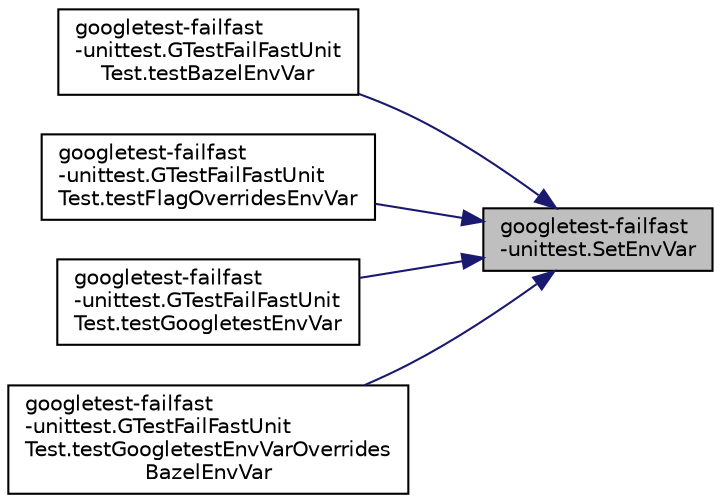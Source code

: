 digraph "googletest-failfast-unittest.SetEnvVar"
{
 // LATEX_PDF_SIZE
  bgcolor="transparent";
  edge [fontname="Helvetica",fontsize="10",labelfontname="Helvetica",labelfontsize="10"];
  node [fontname="Helvetica",fontsize="10",shape=record];
  rankdir="RL";
  Node1 [label="googletest-failfast\l-unittest.SetEnvVar",height=0.2,width=0.4,color="black", fillcolor="grey75", style="filled", fontcolor="black",tooltip=" "];
  Node1 -> Node2 [dir="back",color="midnightblue",fontsize="10",style="solid",fontname="Helvetica"];
  Node2 [label="googletest-failfast\l-unittest.GTestFailFastUnit\lTest.testBazelEnvVar",height=0.2,width=0.4,color="black",URL="$classgoogletest-failfast-unittest_1_1GTestFailFastUnitTest.html#a8eb621eff4b0d5738376907eba783634",tooltip=" "];
  Node1 -> Node3 [dir="back",color="midnightblue",fontsize="10",style="solid",fontname="Helvetica"];
  Node3 [label="googletest-failfast\l-unittest.GTestFailFastUnit\lTest.testFlagOverridesEnvVar",height=0.2,width=0.4,color="black",URL="$classgoogletest-failfast-unittest_1_1GTestFailFastUnitTest.html#a3a89aed053602baadb9bb32a46e6cfd3",tooltip=" "];
  Node1 -> Node4 [dir="back",color="midnightblue",fontsize="10",style="solid",fontname="Helvetica"];
  Node4 [label="googletest-failfast\l-unittest.GTestFailFastUnit\lTest.testGoogletestEnvVar",height=0.2,width=0.4,color="black",URL="$classgoogletest-failfast-unittest_1_1GTestFailFastUnitTest.html#a51e0d6947e2fc6e143e8bd060e45b6e3",tooltip=" "];
  Node1 -> Node5 [dir="back",color="midnightblue",fontsize="10",style="solid",fontname="Helvetica"];
  Node5 [label="googletest-failfast\l-unittest.GTestFailFastUnit\lTest.testGoogletestEnvVarOverrides\lBazelEnvVar",height=0.2,width=0.4,color="black",URL="$classgoogletest-failfast-unittest_1_1GTestFailFastUnitTest.html#ad998af915c456cda96a09816223585f5",tooltip=" "];
}
